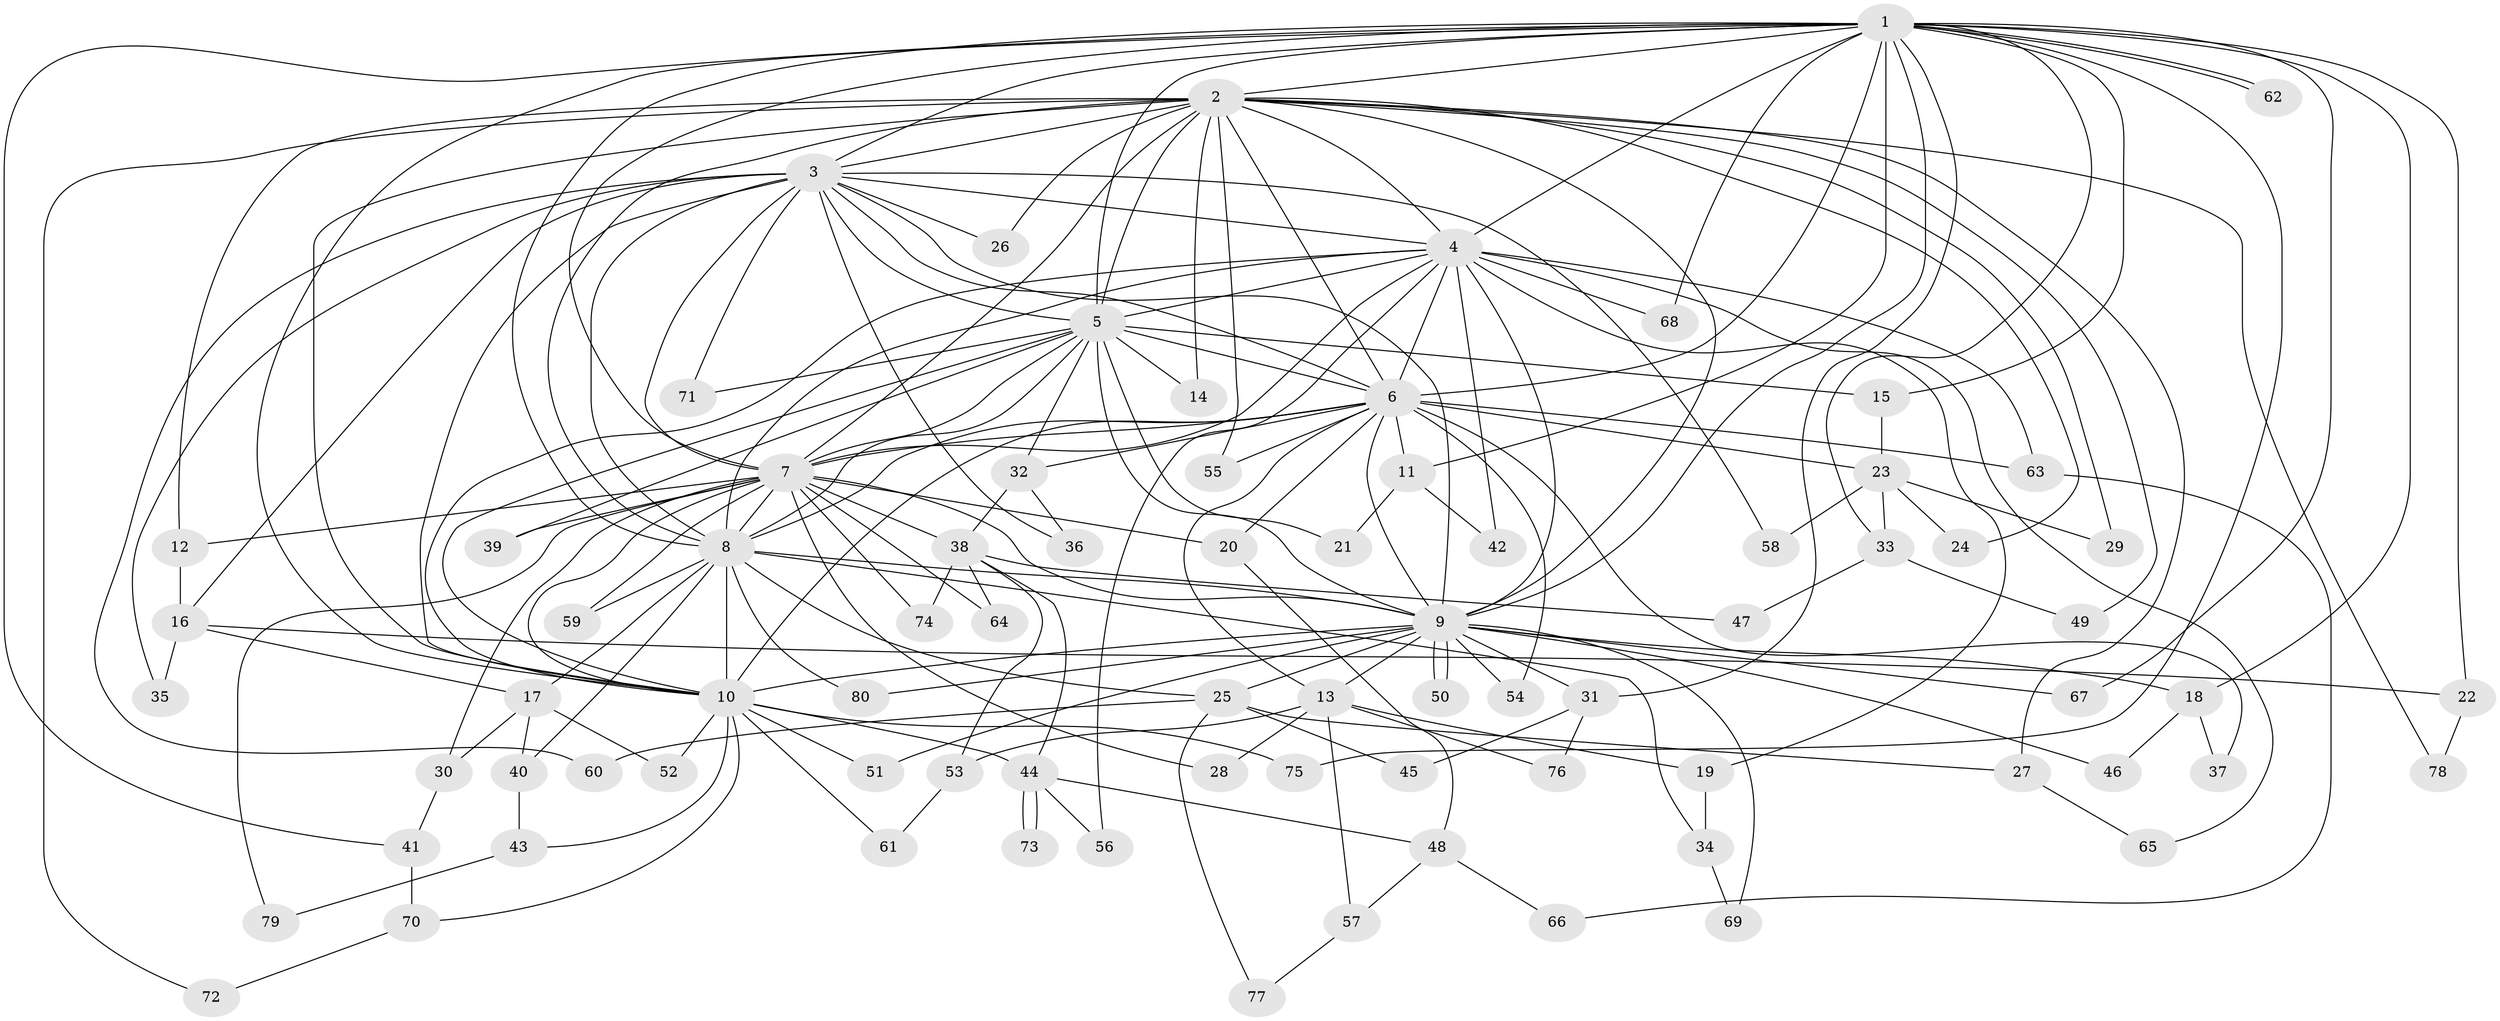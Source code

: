 // Generated by graph-tools (version 1.1) at 2025/45/03/09/25 04:45:08]
// undirected, 80 vertices, 185 edges
graph export_dot {
graph [start="1"]
  node [color=gray90,style=filled];
  1;
  2;
  3;
  4;
  5;
  6;
  7;
  8;
  9;
  10;
  11;
  12;
  13;
  14;
  15;
  16;
  17;
  18;
  19;
  20;
  21;
  22;
  23;
  24;
  25;
  26;
  27;
  28;
  29;
  30;
  31;
  32;
  33;
  34;
  35;
  36;
  37;
  38;
  39;
  40;
  41;
  42;
  43;
  44;
  45;
  46;
  47;
  48;
  49;
  50;
  51;
  52;
  53;
  54;
  55;
  56;
  57;
  58;
  59;
  60;
  61;
  62;
  63;
  64;
  65;
  66;
  67;
  68;
  69;
  70;
  71;
  72;
  73;
  74;
  75;
  76;
  77;
  78;
  79;
  80;
  1 -- 2;
  1 -- 3;
  1 -- 4;
  1 -- 5;
  1 -- 6;
  1 -- 7;
  1 -- 8;
  1 -- 9;
  1 -- 10;
  1 -- 11;
  1 -- 15;
  1 -- 18;
  1 -- 22;
  1 -- 31;
  1 -- 33;
  1 -- 41;
  1 -- 62;
  1 -- 62;
  1 -- 67;
  1 -- 68;
  1 -- 75;
  2 -- 3;
  2 -- 4;
  2 -- 5;
  2 -- 6;
  2 -- 7;
  2 -- 8;
  2 -- 9;
  2 -- 10;
  2 -- 12;
  2 -- 14;
  2 -- 24;
  2 -- 26;
  2 -- 27;
  2 -- 29;
  2 -- 49;
  2 -- 55;
  2 -- 72;
  2 -- 78;
  3 -- 4;
  3 -- 5;
  3 -- 6;
  3 -- 7;
  3 -- 8;
  3 -- 9;
  3 -- 10;
  3 -- 16;
  3 -- 26;
  3 -- 35;
  3 -- 36;
  3 -- 58;
  3 -- 60;
  3 -- 71;
  4 -- 5;
  4 -- 6;
  4 -- 7;
  4 -- 8;
  4 -- 9;
  4 -- 10;
  4 -- 19;
  4 -- 42;
  4 -- 56;
  4 -- 63;
  4 -- 65;
  4 -- 68;
  5 -- 6;
  5 -- 7;
  5 -- 8;
  5 -- 9;
  5 -- 10;
  5 -- 14;
  5 -- 15;
  5 -- 21;
  5 -- 32;
  5 -- 39;
  5 -- 71;
  6 -- 7;
  6 -- 8;
  6 -- 9;
  6 -- 10;
  6 -- 11;
  6 -- 13;
  6 -- 20;
  6 -- 23;
  6 -- 32;
  6 -- 37;
  6 -- 54;
  6 -- 55;
  6 -- 63;
  7 -- 8;
  7 -- 9;
  7 -- 10;
  7 -- 12;
  7 -- 20;
  7 -- 28;
  7 -- 30;
  7 -- 38;
  7 -- 39;
  7 -- 59;
  7 -- 64;
  7 -- 74;
  7 -- 79;
  8 -- 9;
  8 -- 10;
  8 -- 17;
  8 -- 25;
  8 -- 34;
  8 -- 40;
  8 -- 59;
  8 -- 80;
  9 -- 10;
  9 -- 13;
  9 -- 18;
  9 -- 25;
  9 -- 31;
  9 -- 46;
  9 -- 50;
  9 -- 50;
  9 -- 51;
  9 -- 54;
  9 -- 67;
  9 -- 69;
  9 -- 80;
  10 -- 43;
  10 -- 44;
  10 -- 51;
  10 -- 52;
  10 -- 61;
  10 -- 70;
  10 -- 75;
  11 -- 21;
  11 -- 42;
  12 -- 16;
  13 -- 19;
  13 -- 28;
  13 -- 53;
  13 -- 57;
  13 -- 76;
  15 -- 23;
  16 -- 17;
  16 -- 22;
  16 -- 35;
  17 -- 30;
  17 -- 40;
  17 -- 52;
  18 -- 37;
  18 -- 46;
  19 -- 34;
  20 -- 48;
  22 -- 78;
  23 -- 24;
  23 -- 29;
  23 -- 33;
  23 -- 58;
  25 -- 27;
  25 -- 45;
  25 -- 60;
  25 -- 77;
  27 -- 65;
  30 -- 41;
  31 -- 45;
  31 -- 76;
  32 -- 36;
  32 -- 38;
  33 -- 47;
  33 -- 49;
  34 -- 69;
  38 -- 44;
  38 -- 47;
  38 -- 53;
  38 -- 64;
  38 -- 74;
  40 -- 43;
  41 -- 70;
  43 -- 79;
  44 -- 48;
  44 -- 56;
  44 -- 73;
  44 -- 73;
  48 -- 57;
  48 -- 66;
  53 -- 61;
  57 -- 77;
  63 -- 66;
  70 -- 72;
}

